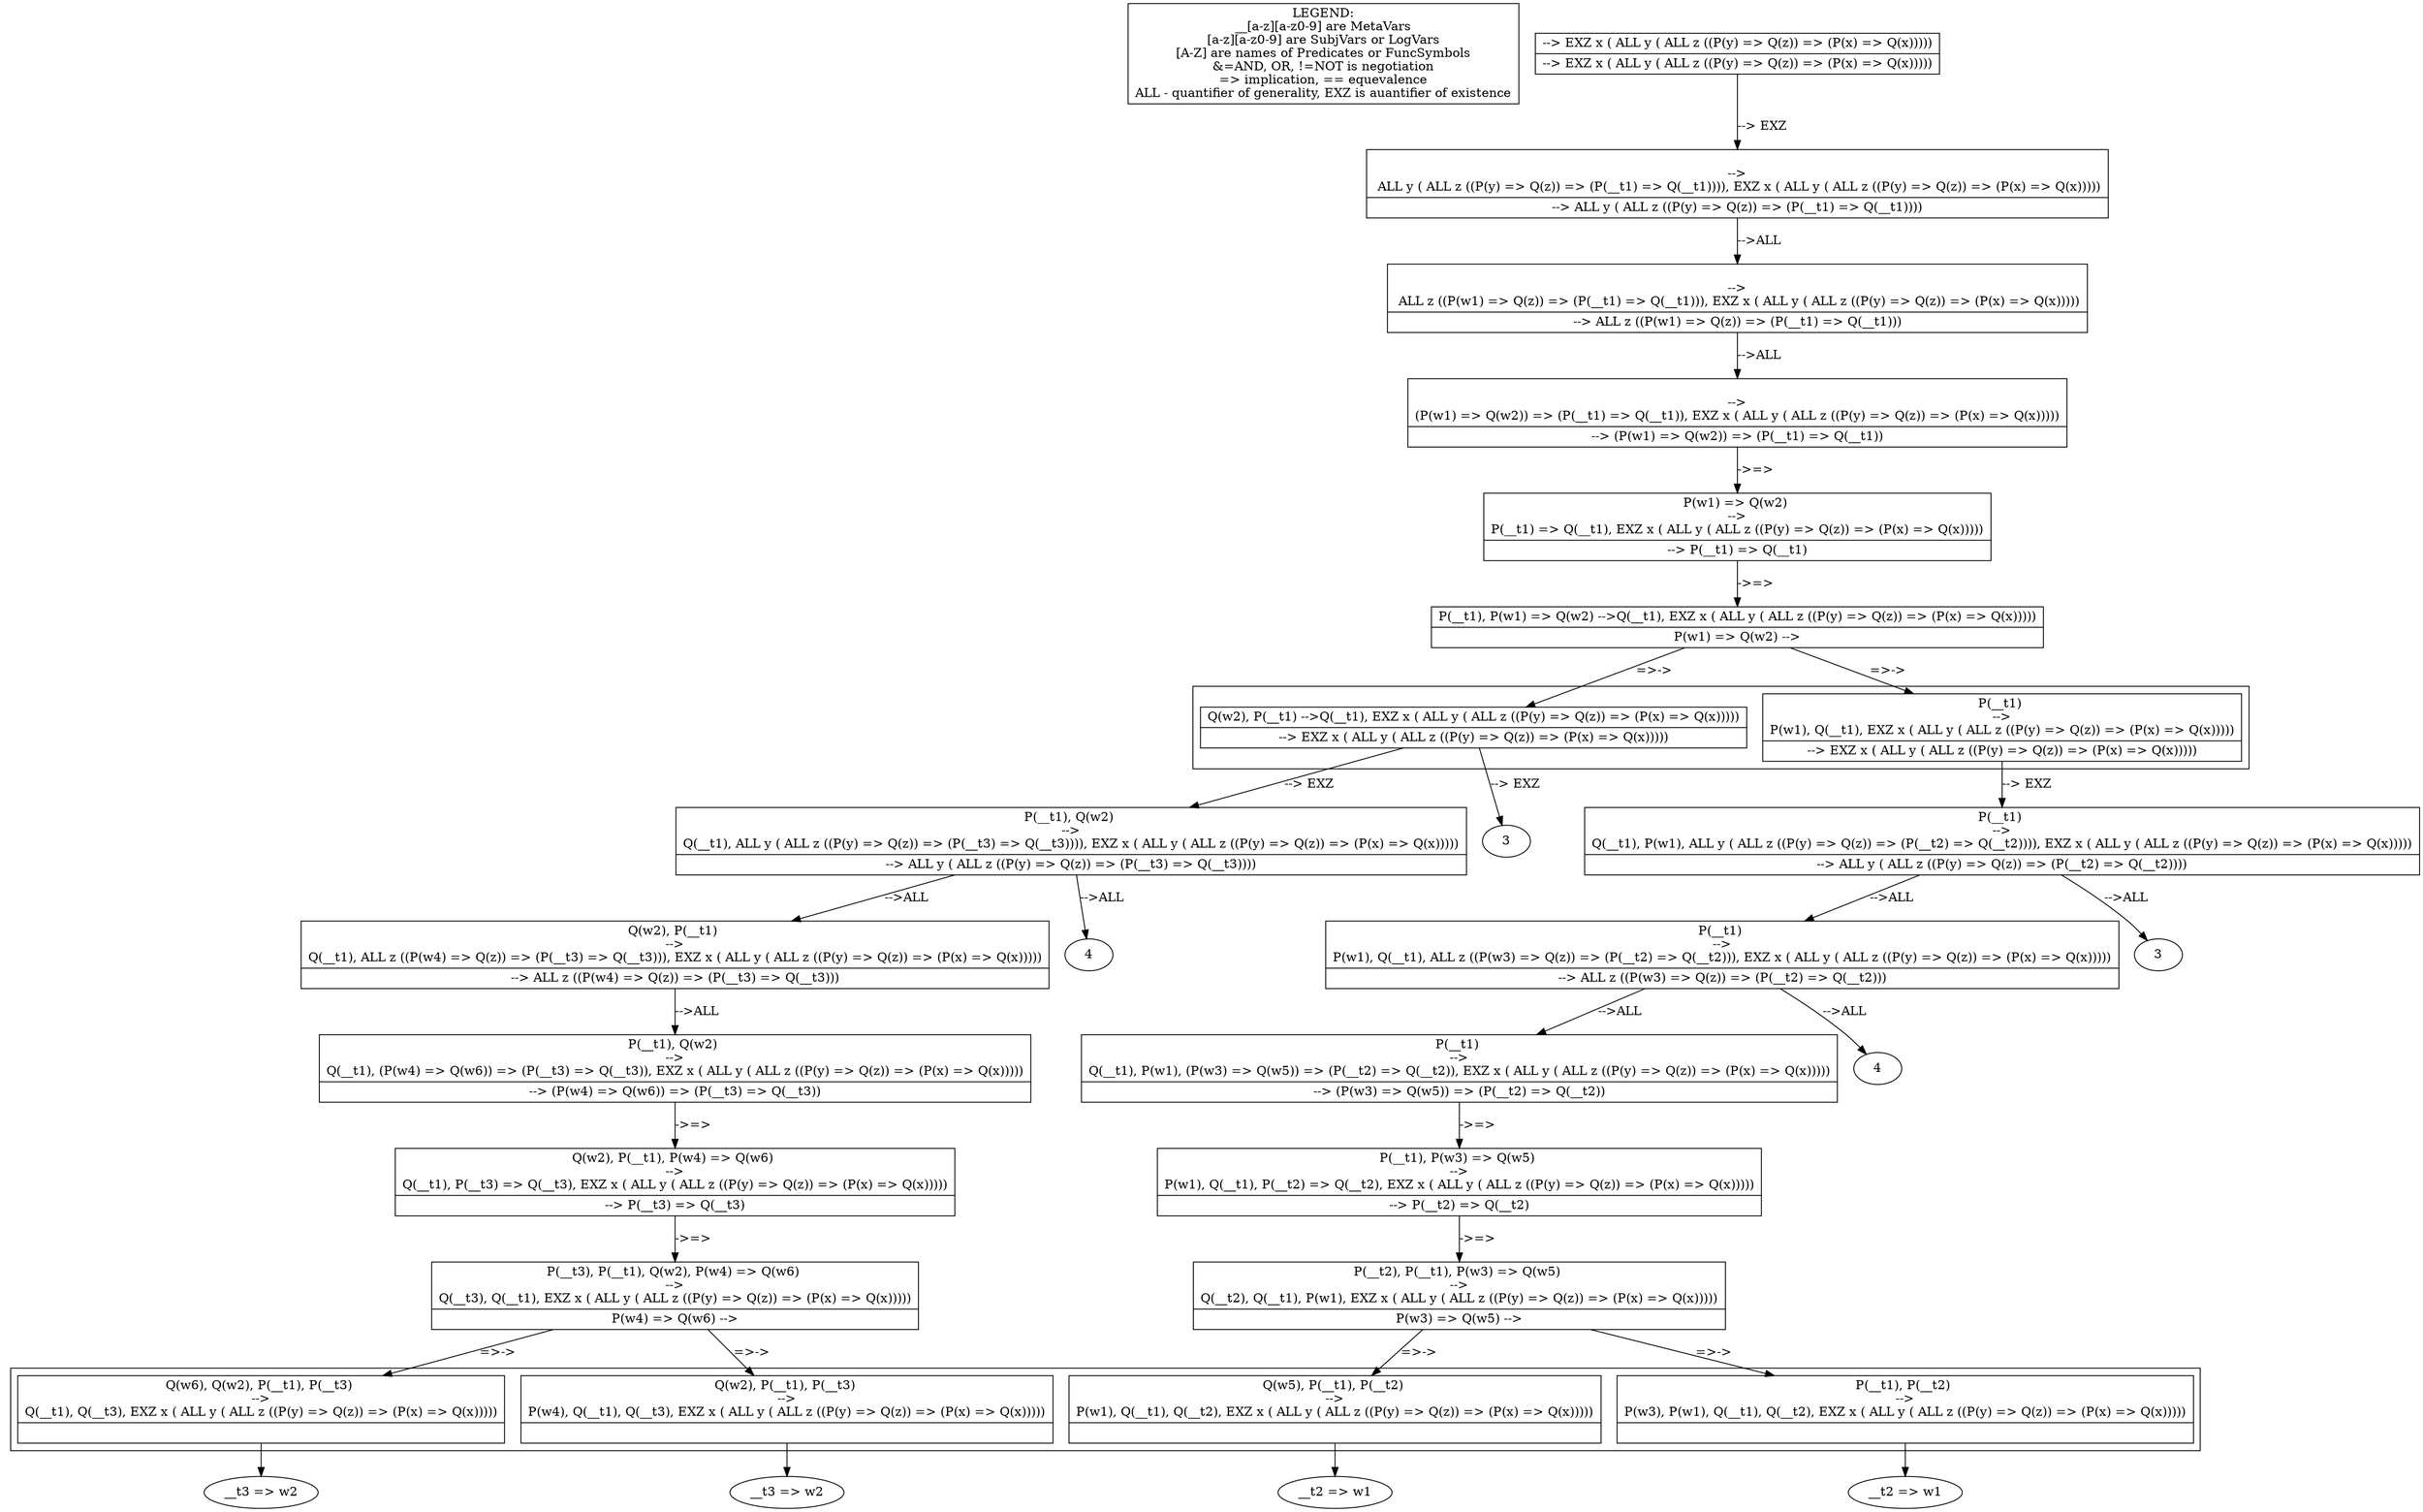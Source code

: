digraph X {
legend [shape=box,label="LEGEND:\n__[a-z][a-z0-9] are MetaVars\n[a-z][a-z0-9] are SubjVars or LogVars\n[A-Z] are names of Predicates or FuncSymbols\n&=AND, OR, !=NOT is negotiation\n=> implication, == equevalence\nALL - quantifier of generality, EXZ is auantifier of existence"];	29 [label="__t2 => w1\n"]
	28 [label="__t2 => w1\n"]
	27 [label="__t3 => w2\n"]
	26 [label="__t3 => w2\n"]
	subgraph cluster1 {
		25 [shape=record,label="{<seq> Q(w6), Q(w2), P(__t1), P(__t3) \n--\>\nQ(__t1), Q(__t3),  EXZ x ( ALL y ( ALL z ((P(y) =\> Q(z)) =\> (P(x) =\> Q(x))))) |<lastfip>  }"];
	}
	25 -> 27 [label=""]
	subgraph cluster1 {
		24 [shape=record,label="{<seq> Q(w2), P(__t1), P(__t3) \n--\>\nP(w4), Q(__t1), Q(__t3),  EXZ x ( ALL y ( ALL z ((P(y) =\> Q(z)) =\> (P(x) =\> Q(x))))) |<lastfip>  }"];
	}
	24 -> 26 [label=""]
	23 [shape=record,label="{<seq> P(__t3), P(__t1), Q(w2), P(w4) =\> Q(w6) \n--\>\nQ(__t3), Q(__t1),  EXZ x ( ALL y ( ALL z ((P(y) =\> Q(z)) =\> (P(x) =\> Q(x))))) |<lastfip> P(w4) =\> Q(w6) --\> }"];
	23 -> 25 [label="=>->"]
	23 -> 24 [label="=>->"]
	subgraph cluster1 {
		22 [shape=record,label="{<seq> Q(w5), P(__t1), P(__t2) \n--\>\nP(w1), Q(__t1), Q(__t2),  EXZ x ( ALL y ( ALL z ((P(y) =\> Q(z)) =\> (P(x) =\> Q(x))))) |<lastfip>  }"];
	}
	22 -> 28 [label=""]
	subgraph cluster1 {
		21 [shape=record,label="{<seq> P(__t1), P(__t2) \n--\>\nP(w3), P(w1), Q(__t1), Q(__t2),  EXZ x ( ALL y ( ALL z ((P(y) =\> Q(z)) =\> (P(x) =\> Q(x))))) |<lastfip>  }"];
	}
	21 -> 29 [label=""]
	20 [shape=record,label="{<seq> P(__t2), P(__t1), P(w3) =\> Q(w5) \n--\>\nQ(__t2), Q(__t1), P(w1),  EXZ x ( ALL y ( ALL z ((P(y) =\> Q(z)) =\> (P(x) =\> Q(x))))) |<lastfip> P(w3) =\> Q(w5) --\> }"];
	20 -> 22 [label="=>->"]
	20 -> 21 [label="=>->"]
	19 [shape=record,label="{<seq> Q(w2), P(__t1), P(w4) =\> Q(w6) \n--\>\nQ(__t1), P(__t3) =\> Q(__t3),  EXZ x ( ALL y ( ALL z ((P(y) =\> Q(z)) =\> (P(x) =\> Q(x))))) |<lastfip> --\> P(__t3) =\> Q(__t3) }"];
	19 -> 23 [label="->=>"]
	18 [shape=record,label="{<seq> P(__t1), Q(w2) \n--\>\nQ(__t1), (P(w4) =\> Q(w6)) =\> (P(__t3) =\> Q(__t3)),  EXZ x ( ALL y ( ALL z ((P(y) =\> Q(z)) =\> (P(x) =\> Q(x))))) |<lastfip> --\> (P(w4) =\> Q(w6)) =\> (P(__t3) =\> Q(__t3)) }"];
	18 -> 19 [label="->=>"]
	17 [shape=record,label="{<seq> P(__t1), P(w3) =\> Q(w5) \n--\>\nP(w1), Q(__t1), P(__t2) =\> Q(__t2),  EXZ x ( ALL y ( ALL z ((P(y) =\> Q(z)) =\> (P(x) =\> Q(x))))) |<lastfip> --\> P(__t2) =\> Q(__t2) }"];
	17 -> 20 [label="->=>"]
	16 [shape=record,label="{<seq> P(__t1) \n--\>\nQ(__t1), P(w1), (P(w3) =\> Q(w5)) =\> (P(__t2) =\> Q(__t2)),  EXZ x ( ALL y ( ALL z ((P(y) =\> Q(z)) =\> (P(x) =\> Q(x))))) |<lastfip> --\> (P(w3) =\> Q(w5)) =\> (P(__t2) =\> Q(__t2)) }"];
	16 -> 17 [label="->=>"]
	15 [shape=record,label="{<seq> Q(w2), P(__t1) \n--\>\nQ(__t1),  ALL z ((P(w4) =\> Q(z)) =\> (P(__t3) =\> Q(__t3))),  EXZ x ( ALL y ( ALL z ((P(y) =\> Q(z)) =\> (P(x) =\> Q(x))))) |<lastfip> --\>  ALL z ((P(w4) =\> Q(z)) =\> (P(__t3) =\> Q(__t3))) }"];
	15 -> 18 [label="-->ALL"]
	14 [label="4"]
	13 [label="4"]
	12 [shape=record,label="{<seq> P(__t1), Q(w2) \n--\>\nQ(__t1),  ALL y ( ALL z ((P(y) =\> Q(z)) =\> (P(__t3) =\> Q(__t3)))),  EXZ x ( ALL y ( ALL z ((P(y) =\> Q(z)) =\> (P(x) =\> Q(x))))) |<lastfip> --\>  ALL y ( ALL z ((P(y) =\> Q(z)) =\> (P(__t3) =\> Q(__t3)))) }"];
	12 -> 15 [label="-->ALL"]
	12 -> 13 [label="-->ALL"]
	11 [shape=record,label="{<seq> P(__t1) \n--\>\nP(w1), Q(__t1),  ALL z ((P(w3) =\> Q(z)) =\> (P(__t2) =\> Q(__t2))),  EXZ x ( ALL y ( ALL z ((P(y) =\> Q(z)) =\> (P(x) =\> Q(x))))) |<lastfip> --\>  ALL z ((P(w3) =\> Q(z)) =\> (P(__t2) =\> Q(__t2))) }"];
	11 -> 16 [label="-->ALL"]
	11 -> 14 [label="-->ALL"]
	10 [label="3"]
	9 [label="3"]
	8 [shape=record,label="{<seq> P(__t1) \n--\>\nQ(__t1), P(w1),  ALL y ( ALL z ((P(y) =\> Q(z)) =\> (P(__t2) =\> Q(__t2)))),  EXZ x ( ALL y ( ALL z ((P(y) =\> Q(z)) =\> (P(x) =\> Q(x))))) |<lastfip> --\>  ALL y ( ALL z ((P(y) =\> Q(z)) =\> (P(__t2) =\> Q(__t2)))) }"];
	8 -> 11 [label="-->ALL"]
	8 -> 9 [label="-->ALL"]
	subgraph cluster2 {
		7 [shape=record,label="{<seq> Q(w2), P(__t1) --\>Q(__t1),  EXZ x ( ALL y ( ALL z ((P(y) =\> Q(z)) =\> (P(x) =\> Q(x))))) |<lastfip> --\>  EXZ x ( ALL y ( ALL z ((P(y) =\> Q(z)) =\> (P(x) =\> Q(x))))) }"];
	}
	7 -> 12 [label="--> EXZ"]
	7 -> 10 [label="--> EXZ"]
	subgraph cluster2 {
		6 [shape=record,label="{<seq> P(__t1) \n--\>\nP(w1), Q(__t1),  EXZ x ( ALL y ( ALL z ((P(y) =\> Q(z)) =\> (P(x) =\> Q(x))))) |<lastfip> --\>  EXZ x ( ALL y ( ALL z ((P(y) =\> Q(z)) =\> (P(x) =\> Q(x))))) }"];
	}
	6 -> 8 [label="--> EXZ"]
	5 [shape=record,label="{<seq> P(__t1), P(w1) =\> Q(w2) --\>Q(__t1),  EXZ x ( ALL y ( ALL z ((P(y) =\> Q(z)) =\> (P(x) =\> Q(x))))) |<lastfip> P(w1) =\> Q(w2) --\> }"];
	5 -> 7 [label="=>->"]
	5 -> 6 [label="=>->"]
	4 [shape=record,label="{<seq> P(w1) =\> Q(w2) \n--\>\nP(__t1) =\> Q(__t1),  EXZ x ( ALL y ( ALL z ((P(y) =\> Q(z)) =\> (P(x) =\> Q(x))))) |<lastfip> --\> P(__t1) =\> Q(__t1) }"];
	4 -> 5 [label="->=>"]
	3 [shape=record,label="{<seq>  \n--\>\n(P(w1) =\> Q(w2)) =\> (P(__t1) =\> Q(__t1)),  EXZ x ( ALL y ( ALL z ((P(y) =\> Q(z)) =\> (P(x) =\> Q(x))))) |<lastfip> --\> (P(w1) =\> Q(w2)) =\> (P(__t1) =\> Q(__t1)) }"];
	3 -> 4 [label="->=>"]
	2 [shape=record,label="{<seq>  \n--\>\n ALL z ((P(w1) =\> Q(z)) =\> (P(__t1) =\> Q(__t1))),  EXZ x ( ALL y ( ALL z ((P(y) =\> Q(z)) =\> (P(x) =\> Q(x))))) |<lastfip> --\>  ALL z ((P(w1) =\> Q(z)) =\> (P(__t1) =\> Q(__t1))) }"];
	2 -> 3 [label="-->ALL"]
	1 [shape=record,label="{<seq>  \n--\>\n ALL y ( ALL z ((P(y) =\> Q(z)) =\> (P(__t1) =\> Q(__t1)))),  EXZ x ( ALL y ( ALL z ((P(y) =\> Q(z)) =\> (P(x) =\> Q(x))))) |<lastfip> --\>  ALL y ( ALL z ((P(y) =\> Q(z)) =\> (P(__t1) =\> Q(__t1)))) }"];
	1 -> 2 [label="-->ALL"]
	0 [shape=record,label="{<seq>  --\> EXZ x ( ALL y ( ALL z ((P(y) =\> Q(z)) =\> (P(x) =\> Q(x))))) |<lastfip> --\>  EXZ x ( ALL y ( ALL z ((P(y) =\> Q(z)) =\> (P(x) =\> Q(x))))) }"];
	0 -> 1 [label="--> EXZ"]
}

